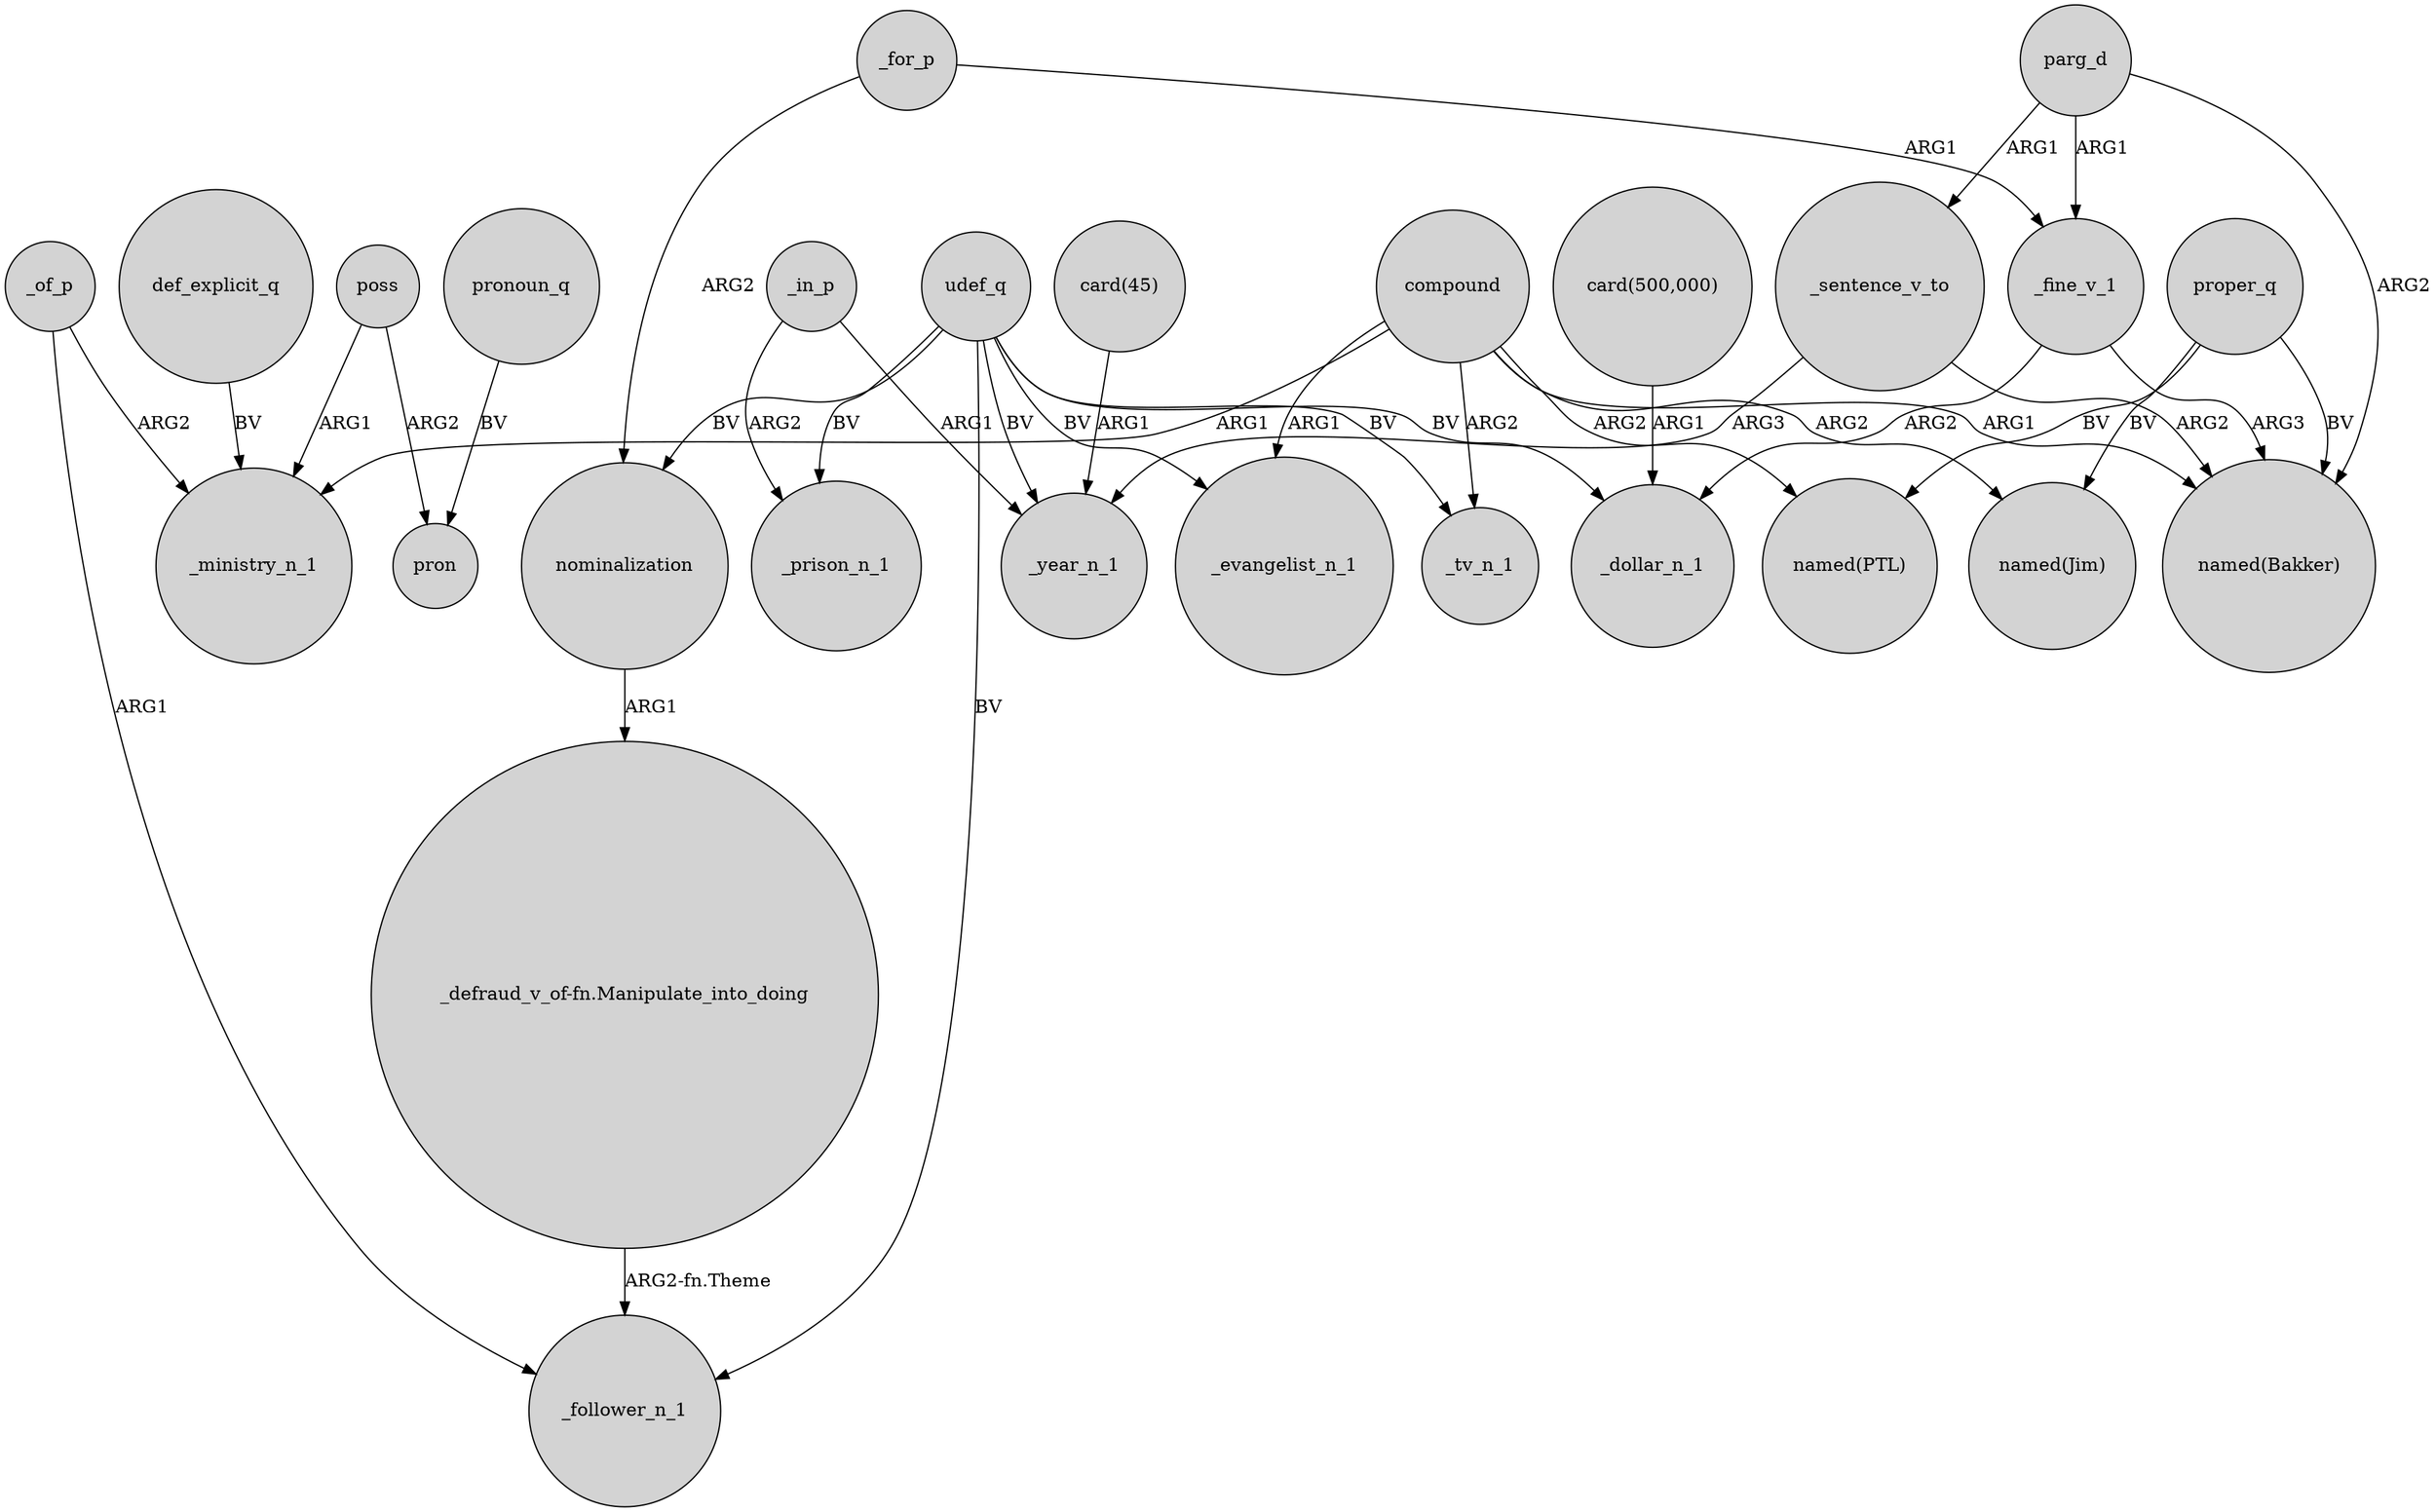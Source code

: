digraph {
	node [shape=circle style=filled]
	"_defraud_v_of-fn.Manipulate_into_doing" -> _follower_n_1 [label="ARG2-fn.Theme"]
	_of_p -> _ministry_n_1 [label=ARG2]
	poss -> pron [label=ARG2]
	udef_q -> _follower_n_1 [label=BV]
	udef_q -> _evangelist_n_1 [label=BV]
	compound -> _tv_n_1 [label=ARG2]
	udef_q -> _tv_n_1 [label=BV]
	_fine_v_1 -> "named(Bakker)" [label=ARG3]
	_in_p -> _year_n_1 [label=ARG1]
	compound -> _evangelist_n_1 [label=ARG1]
	_for_p -> nominalization [label=ARG2]
	proper_q -> "named(Jim)" [label=BV]
	proper_q -> "named(Bakker)" [label=BV]
	parg_d -> _sentence_v_to [label=ARG1]
	"card(45)" -> _year_n_1 [label=ARG1]
	compound -> "named(Jim)" [label=ARG2]
	pronoun_q -> pron [label=BV]
	nominalization -> "_defraud_v_of-fn.Manipulate_into_doing" [label=ARG1]
	parg_d -> "named(Bakker)" [label=ARG2]
	_sentence_v_to -> _year_n_1 [label=ARG3]
	proper_q -> "named(PTL)" [label=BV]
	_in_p -> _prison_n_1 [label=ARG2]
	_fine_v_1 -> _dollar_n_1 [label=ARG2]
	_for_p -> _fine_v_1 [label=ARG1]
	_sentence_v_to -> "named(Bakker)" [label=ARG2]
	udef_q -> nominalization [label=BV]
	compound -> _ministry_n_1 [label=ARG1]
	udef_q -> _year_n_1 [label=BV]
	compound -> "named(PTL)" [label=ARG2]
	def_explicit_q -> _ministry_n_1 [label=BV]
	_of_p -> _follower_n_1 [label=ARG1]
	parg_d -> _fine_v_1 [label=ARG1]
	"card(500,000)" -> _dollar_n_1 [label=ARG1]
	poss -> _ministry_n_1 [label=ARG1]
	udef_q -> _prison_n_1 [label=BV]
	udef_q -> _dollar_n_1 [label=BV]
	compound -> "named(Bakker)" [label=ARG1]
}
